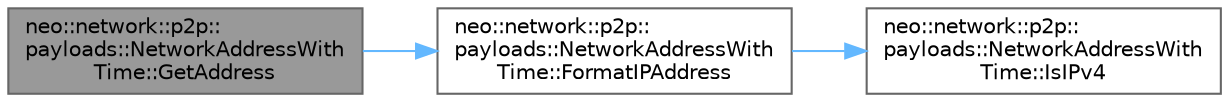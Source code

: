 digraph "neo::network::p2p::payloads::NetworkAddressWithTime::GetAddress"
{
 // LATEX_PDF_SIZE
  bgcolor="transparent";
  edge [fontname=Helvetica,fontsize=10,labelfontname=Helvetica,labelfontsize=10];
  node [fontname=Helvetica,fontsize=10,shape=box,height=0.2,width=0.4];
  rankdir="LR";
  Node1 [id="Node000001",label="neo::network::p2p::\lpayloads::NetworkAddressWith\lTime::GetAddress",height=0.2,width=0.4,color="gray40", fillcolor="grey60", style="filled", fontcolor="black",tooltip="Gets the IP address as a string."];
  Node1 -> Node2 [id="edge3_Node000001_Node000002",color="steelblue1",style="solid",tooltip=" "];
  Node2 [id="Node000002",label="neo::network::p2p::\lpayloads::NetworkAddressWith\lTime::FormatIPAddress",height=0.2,width=0.4,color="grey40", fillcolor="white", style="filled",URL="$classneo_1_1network_1_1p2p_1_1payloads_1_1_network_address_with_time.html#a5bc5041121bb7b0a23ae053f6f4fbcc1",tooltip=" "];
  Node2 -> Node3 [id="edge4_Node000002_Node000003",color="steelblue1",style="solid",tooltip=" "];
  Node3 [id="Node000003",label="neo::network::p2p::\lpayloads::NetworkAddressWith\lTime::IsIPv4",height=0.2,width=0.4,color="grey40", fillcolor="white", style="filled",URL="$classneo_1_1network_1_1p2p_1_1payloads_1_1_network_address_with_time.html#a56f3c9edfded0cc6b90597d927616268",tooltip="Checks if this is an IPv4 address."];
}
